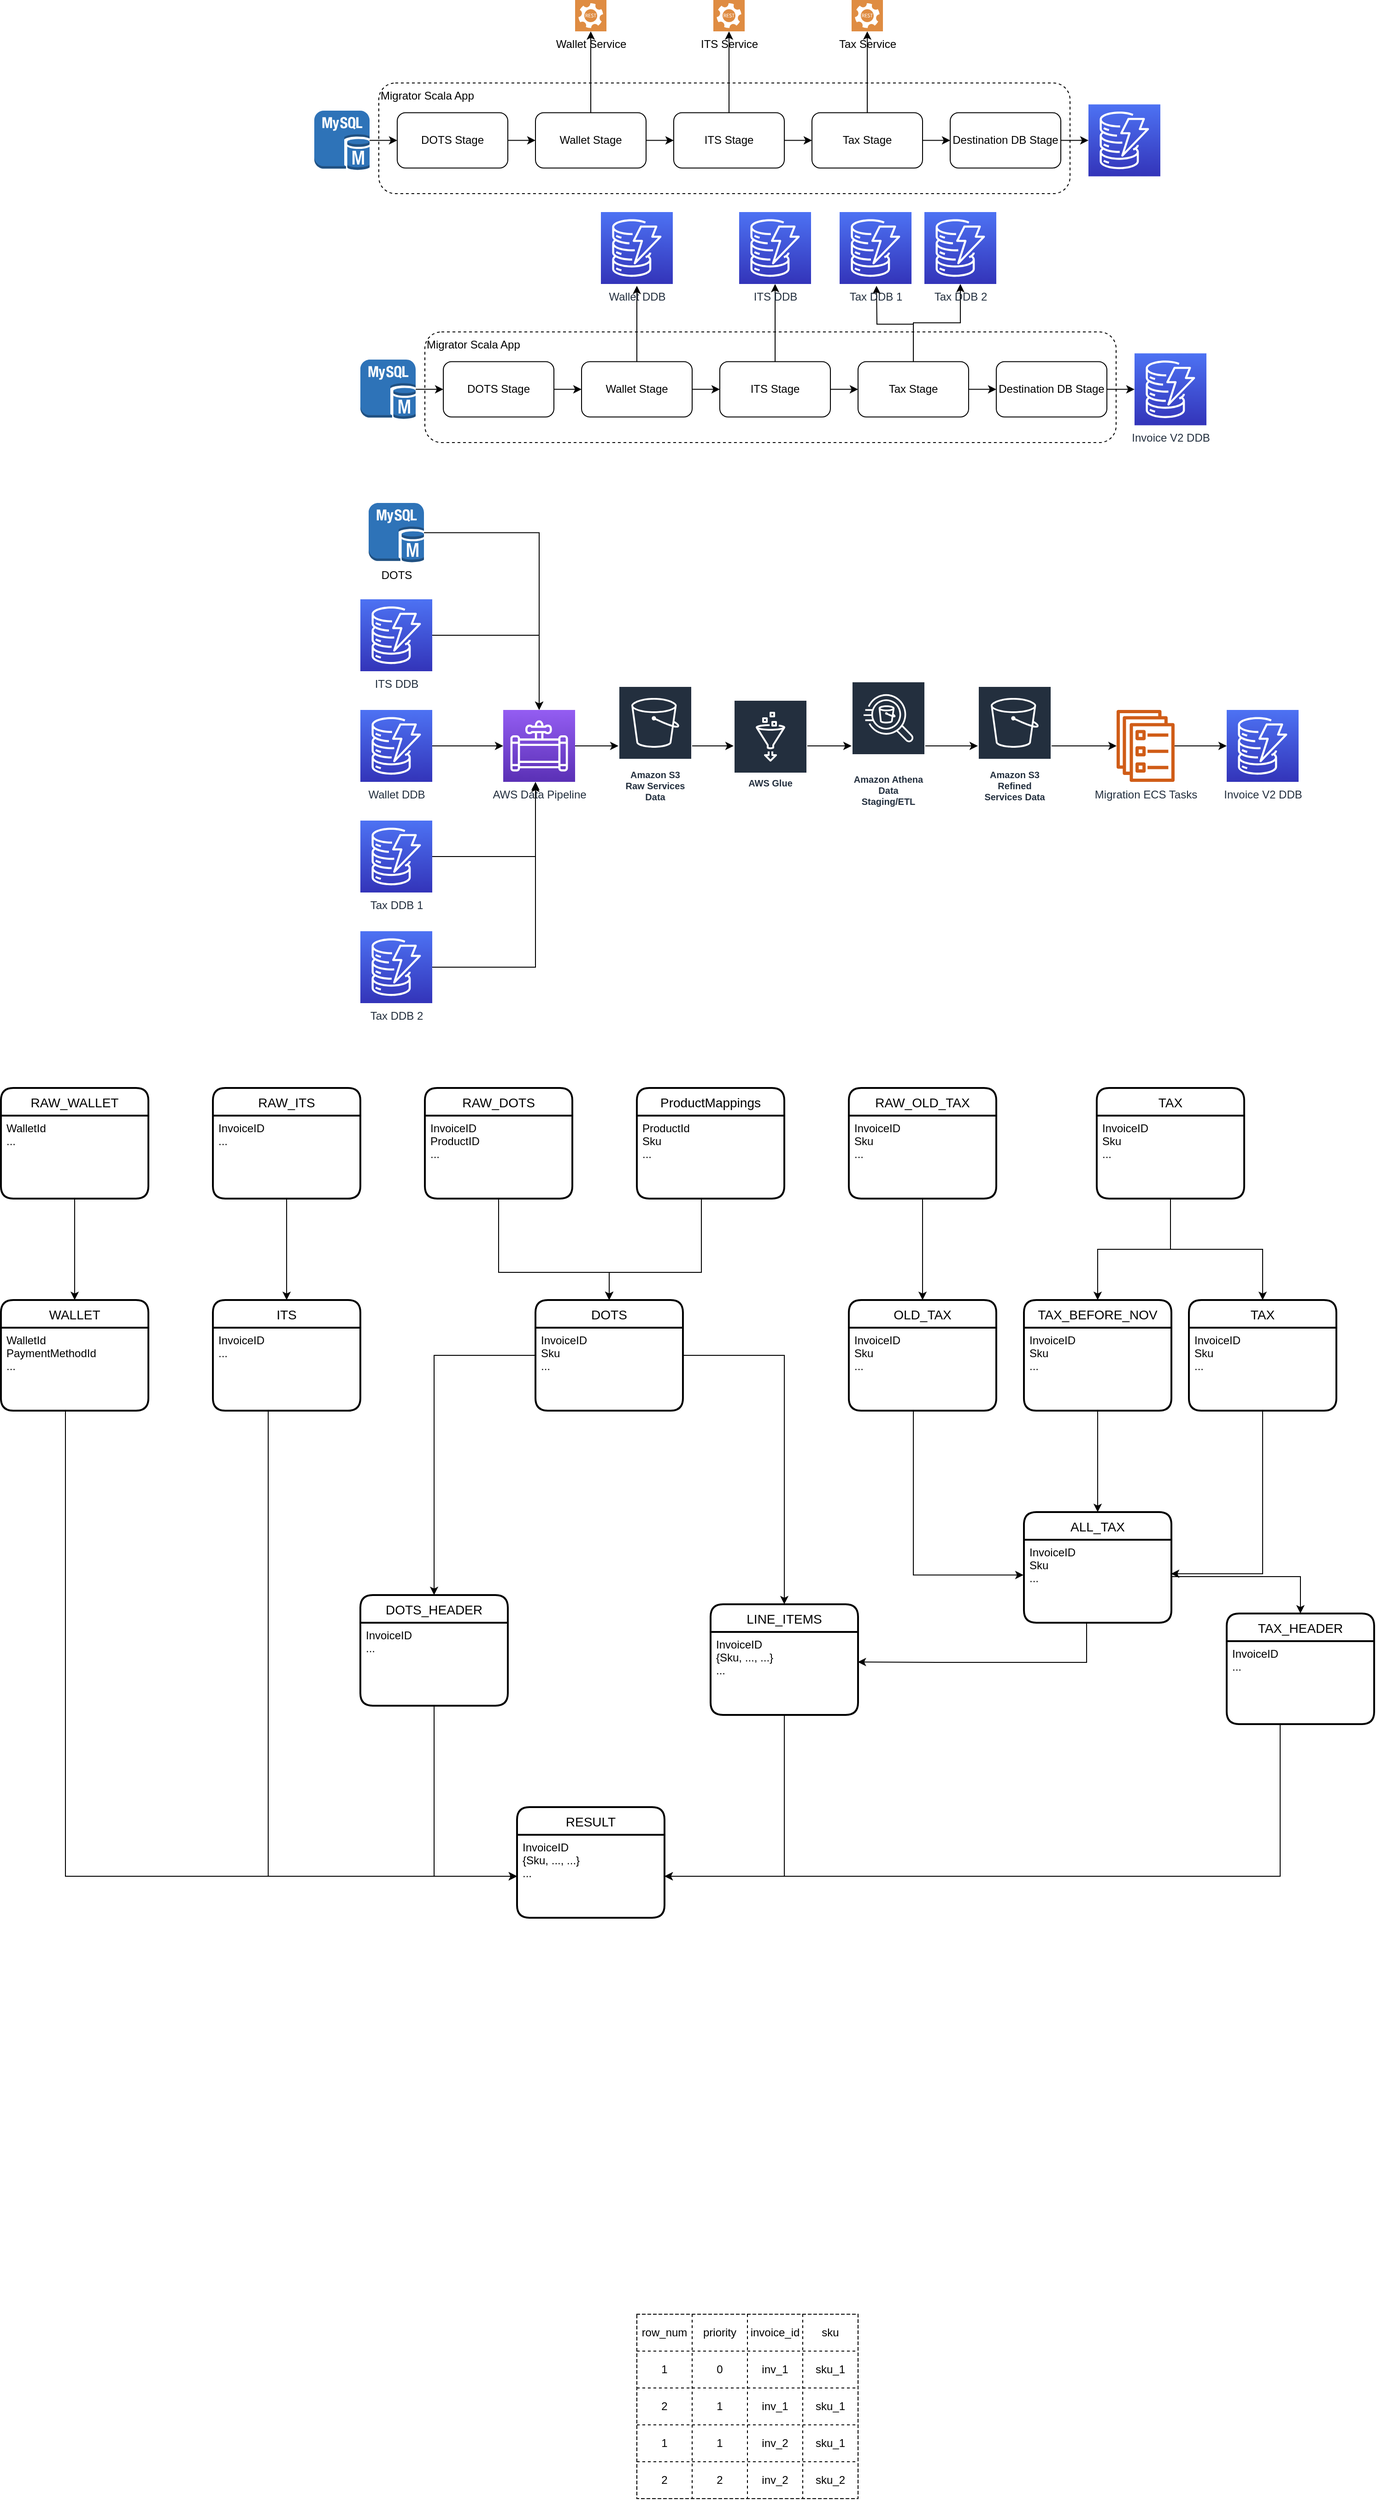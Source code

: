 <mxfile version="14.9.3" type="github">
  <diagram id="IjIK6wdnnFCG0nz6X3BC" name="Page-1">
    <mxGraphModel dx="2398" dy="752" grid="1" gridSize="10" guides="1" tooltips="1" connect="1" arrows="1" fold="1" page="1" pageScale="1" pageWidth="1100" pageHeight="850" math="0" shadow="0">
      <root>
        <mxCell id="0" />
        <mxCell id="1" parent="0" />
        <mxCell id="djCtfFWqk9Z2EtGRfytW-20" value="Migrator Scala App" style="rounded=1;whiteSpace=wrap;html=1;verticalAlign=top;align=left;dashed=1;" vertex="1" parent="1">
          <mxGeometry x="70" y="190" width="750" height="120" as="geometry" />
        </mxCell>
        <mxCell id="djCtfFWqk9Z2EtGRfytW-14" style="edgeStyle=orthogonalEdgeStyle;rounded=0;orthogonalLoop=1;jettySize=auto;html=1;entryX=0;entryY=0.5;entryDx=0;entryDy=0;" edge="1" parent="1" source="djCtfFWqk9Z2EtGRfytW-1" target="djCtfFWqk9Z2EtGRfytW-7">
          <mxGeometry relative="1" as="geometry" />
        </mxCell>
        <mxCell id="djCtfFWqk9Z2EtGRfytW-1" value="" style="outlineConnect=0;dashed=0;verticalLabelPosition=bottom;verticalAlign=top;align=center;html=1;shape=mxgraph.aws3.mysql_db_instance;fillColor=#2E73B8;gradientColor=none;" vertex="1" parent="1">
          <mxGeometry y="220" width="60" height="64.5" as="geometry" />
        </mxCell>
        <mxCell id="djCtfFWqk9Z2EtGRfytW-11" style="edgeStyle=orthogonalEdgeStyle;rounded=0;orthogonalLoop=1;jettySize=auto;html=1;" edge="1" parent="1" source="djCtfFWqk9Z2EtGRfytW-2" target="djCtfFWqk9Z2EtGRfytW-8">
          <mxGeometry relative="1" as="geometry" />
        </mxCell>
        <mxCell id="djCtfFWqk9Z2EtGRfytW-16" style="edgeStyle=orthogonalEdgeStyle;rounded=0;orthogonalLoop=1;jettySize=auto;html=1;entryX=0;entryY=0.5;entryDx=0;entryDy=0;" edge="1" parent="1" source="djCtfFWqk9Z2EtGRfytW-2" target="djCtfFWqk9Z2EtGRfytW-3">
          <mxGeometry relative="1" as="geometry" />
        </mxCell>
        <mxCell id="djCtfFWqk9Z2EtGRfytW-2" value="Wallet Stage" style="rounded=1;whiteSpace=wrap;html=1;" vertex="1" parent="1">
          <mxGeometry x="240" y="222.25" width="120" height="60" as="geometry" />
        </mxCell>
        <mxCell id="djCtfFWqk9Z2EtGRfytW-12" style="edgeStyle=orthogonalEdgeStyle;rounded=0;orthogonalLoop=1;jettySize=auto;html=1;" edge="1" parent="1" source="djCtfFWqk9Z2EtGRfytW-3" target="djCtfFWqk9Z2EtGRfytW-9">
          <mxGeometry relative="1" as="geometry" />
        </mxCell>
        <mxCell id="djCtfFWqk9Z2EtGRfytW-17" style="edgeStyle=orthogonalEdgeStyle;rounded=0;orthogonalLoop=1;jettySize=auto;html=1;entryX=0;entryY=0.5;entryDx=0;entryDy=0;" edge="1" parent="1" source="djCtfFWqk9Z2EtGRfytW-3" target="djCtfFWqk9Z2EtGRfytW-4">
          <mxGeometry relative="1" as="geometry" />
        </mxCell>
        <mxCell id="djCtfFWqk9Z2EtGRfytW-3" value="ITS Stage" style="rounded=1;whiteSpace=wrap;html=1;" vertex="1" parent="1">
          <mxGeometry x="390" y="222.25" width="120" height="60" as="geometry" />
        </mxCell>
        <mxCell id="djCtfFWqk9Z2EtGRfytW-13" style="edgeStyle=orthogonalEdgeStyle;rounded=0;orthogonalLoop=1;jettySize=auto;html=1;" edge="1" parent="1" source="djCtfFWqk9Z2EtGRfytW-4" target="djCtfFWqk9Z2EtGRfytW-10">
          <mxGeometry relative="1" as="geometry" />
        </mxCell>
        <mxCell id="djCtfFWqk9Z2EtGRfytW-18" style="edgeStyle=orthogonalEdgeStyle;rounded=0;orthogonalLoop=1;jettySize=auto;html=1;entryX=0;entryY=0.5;entryDx=0;entryDy=0;" edge="1" parent="1" source="djCtfFWqk9Z2EtGRfytW-4" target="djCtfFWqk9Z2EtGRfytW-5">
          <mxGeometry relative="1" as="geometry" />
        </mxCell>
        <mxCell id="djCtfFWqk9Z2EtGRfytW-4" value="Tax Stage" style="rounded=1;whiteSpace=wrap;html=1;" vertex="1" parent="1">
          <mxGeometry x="540" y="222.25" width="120" height="60" as="geometry" />
        </mxCell>
        <mxCell id="djCtfFWqk9Z2EtGRfytW-19" style="edgeStyle=orthogonalEdgeStyle;rounded=0;orthogonalLoop=1;jettySize=auto;html=1;entryX=0;entryY=0.5;entryDx=0;entryDy=0;entryPerimeter=0;" edge="1" parent="1" source="djCtfFWqk9Z2EtGRfytW-5" target="djCtfFWqk9Z2EtGRfytW-6">
          <mxGeometry relative="1" as="geometry" />
        </mxCell>
        <mxCell id="djCtfFWqk9Z2EtGRfytW-5" value="Destination DB Stage" style="rounded=1;whiteSpace=wrap;html=1;" vertex="1" parent="1">
          <mxGeometry x="690" y="222.25" width="120" height="60" as="geometry" />
        </mxCell>
        <mxCell id="djCtfFWqk9Z2EtGRfytW-6" value="" style="points=[[0,0,0],[0.25,0,0],[0.5,0,0],[0.75,0,0],[1,0,0],[0,1,0],[0.25,1,0],[0.5,1,0],[0.75,1,0],[1,1,0],[0,0.25,0],[0,0.5,0],[0,0.75,0],[1,0.25,0],[1,0.5,0],[1,0.75,0]];outlineConnect=0;fontColor=#232F3E;gradientColor=#4D72F3;gradientDirection=north;fillColor=#3334B9;strokeColor=#ffffff;dashed=0;verticalLabelPosition=bottom;verticalAlign=top;align=center;html=1;fontSize=12;fontStyle=0;aspect=fixed;shape=mxgraph.aws4.resourceIcon;resIcon=mxgraph.aws4.dynamodb;" vertex="1" parent="1">
          <mxGeometry x="840" y="213.25" width="78" height="78" as="geometry" />
        </mxCell>
        <mxCell id="djCtfFWqk9Z2EtGRfytW-15" style="edgeStyle=orthogonalEdgeStyle;rounded=0;orthogonalLoop=1;jettySize=auto;html=1;entryX=0;entryY=0.5;entryDx=0;entryDy=0;" edge="1" parent="1" source="djCtfFWqk9Z2EtGRfytW-7" target="djCtfFWqk9Z2EtGRfytW-2">
          <mxGeometry relative="1" as="geometry" />
        </mxCell>
        <mxCell id="djCtfFWqk9Z2EtGRfytW-7" value="DOTS Stage" style="rounded=1;whiteSpace=wrap;html=1;" vertex="1" parent="1">
          <mxGeometry x="90" y="222.25" width="120" height="60" as="geometry" />
        </mxCell>
        <mxCell id="djCtfFWqk9Z2EtGRfytW-8" value="Wallet Service" style="pointerEvents=1;shadow=0;dashed=0;html=1;strokeColor=none;fillColor=#DF8C42;labelPosition=center;verticalLabelPosition=bottom;verticalAlign=top;align=center;outlineConnect=0;shape=mxgraph.veeam2.restful_api;" vertex="1" parent="1">
          <mxGeometry x="283" y="100" width="34" height="34" as="geometry" />
        </mxCell>
        <mxCell id="djCtfFWqk9Z2EtGRfytW-9" value="ITS Service" style="pointerEvents=1;shadow=0;dashed=0;html=1;strokeColor=none;fillColor=#DF8C42;labelPosition=center;verticalLabelPosition=bottom;verticalAlign=top;align=center;outlineConnect=0;shape=mxgraph.veeam2.restful_api;" vertex="1" parent="1">
          <mxGeometry x="433" y="100" width="34" height="34" as="geometry" />
        </mxCell>
        <mxCell id="djCtfFWqk9Z2EtGRfytW-10" value="Tax Service" style="pointerEvents=1;shadow=0;dashed=0;html=1;strokeColor=none;fillColor=#DF8C42;labelPosition=center;verticalLabelPosition=bottom;verticalAlign=top;align=center;outlineConnect=0;shape=mxgraph.veeam2.restful_api;" vertex="1" parent="1">
          <mxGeometry x="583" y="100" width="34" height="34" as="geometry" />
        </mxCell>
        <mxCell id="djCtfFWqk9Z2EtGRfytW-21" value="Migrator Scala App" style="rounded=1;whiteSpace=wrap;html=1;verticalAlign=top;align=left;dashed=1;" vertex="1" parent="1">
          <mxGeometry x="120" y="460" width="750" height="120" as="geometry" />
        </mxCell>
        <mxCell id="djCtfFWqk9Z2EtGRfytW-22" style="edgeStyle=orthogonalEdgeStyle;rounded=0;orthogonalLoop=1;jettySize=auto;html=1;entryX=0;entryY=0.5;entryDx=0;entryDy=0;" edge="1" parent="1" source="djCtfFWqk9Z2EtGRfytW-23" target="djCtfFWqk9Z2EtGRfytW-37">
          <mxGeometry relative="1" as="geometry" />
        </mxCell>
        <mxCell id="djCtfFWqk9Z2EtGRfytW-23" value="" style="outlineConnect=0;dashed=0;verticalLabelPosition=bottom;verticalAlign=top;align=center;html=1;shape=mxgraph.aws3.mysql_db_instance;fillColor=#2E73B8;gradientColor=none;" vertex="1" parent="1">
          <mxGeometry x="50" y="490" width="60" height="64.5" as="geometry" />
        </mxCell>
        <mxCell id="djCtfFWqk9Z2EtGRfytW-24" style="edgeStyle=orthogonalEdgeStyle;rounded=0;orthogonalLoop=1;jettySize=auto;html=1;" edge="1" parent="1" source="djCtfFWqk9Z2EtGRfytW-26">
          <mxGeometry relative="1" as="geometry">
            <mxPoint x="350" y="410" as="targetPoint" />
          </mxGeometry>
        </mxCell>
        <mxCell id="djCtfFWqk9Z2EtGRfytW-25" style="edgeStyle=orthogonalEdgeStyle;rounded=0;orthogonalLoop=1;jettySize=auto;html=1;entryX=0;entryY=0.5;entryDx=0;entryDy=0;" edge="1" parent="1" source="djCtfFWqk9Z2EtGRfytW-26" target="djCtfFWqk9Z2EtGRfytW-29">
          <mxGeometry relative="1" as="geometry" />
        </mxCell>
        <mxCell id="djCtfFWqk9Z2EtGRfytW-26" value="Wallet Stage" style="rounded=1;whiteSpace=wrap;html=1;" vertex="1" parent="1">
          <mxGeometry x="290" y="492.25" width="120" height="60" as="geometry" />
        </mxCell>
        <mxCell id="djCtfFWqk9Z2EtGRfytW-28" style="edgeStyle=orthogonalEdgeStyle;rounded=0;orthogonalLoop=1;jettySize=auto;html=1;entryX=0;entryY=0.5;entryDx=0;entryDy=0;" edge="1" parent="1" source="djCtfFWqk9Z2EtGRfytW-29" target="djCtfFWqk9Z2EtGRfytW-32">
          <mxGeometry relative="1" as="geometry" />
        </mxCell>
        <mxCell id="djCtfFWqk9Z2EtGRfytW-46" value="" style="edgeStyle=orthogonalEdgeStyle;rounded=0;orthogonalLoop=1;jettySize=auto;html=1;" edge="1" parent="1" source="djCtfFWqk9Z2EtGRfytW-29" target="djCtfFWqk9Z2EtGRfytW-44">
          <mxGeometry relative="1" as="geometry" />
        </mxCell>
        <mxCell id="djCtfFWqk9Z2EtGRfytW-29" value="ITS Stage" style="rounded=1;whiteSpace=wrap;html=1;" vertex="1" parent="1">
          <mxGeometry x="440" y="492.25" width="120" height="60" as="geometry" />
        </mxCell>
        <mxCell id="djCtfFWqk9Z2EtGRfytW-31" style="edgeStyle=orthogonalEdgeStyle;rounded=0;orthogonalLoop=1;jettySize=auto;html=1;entryX=0;entryY=0.5;entryDx=0;entryDy=0;" edge="1" parent="1" source="djCtfFWqk9Z2EtGRfytW-32" target="djCtfFWqk9Z2EtGRfytW-34">
          <mxGeometry relative="1" as="geometry" />
        </mxCell>
        <mxCell id="djCtfFWqk9Z2EtGRfytW-47" style="edgeStyle=orthogonalEdgeStyle;rounded=0;orthogonalLoop=1;jettySize=auto;html=1;" edge="1" parent="1" source="djCtfFWqk9Z2EtGRfytW-32">
          <mxGeometry relative="1" as="geometry">
            <mxPoint x="610" y="410" as="targetPoint" />
          </mxGeometry>
        </mxCell>
        <mxCell id="djCtfFWqk9Z2EtGRfytW-48" style="edgeStyle=orthogonalEdgeStyle;rounded=0;orthogonalLoop=1;jettySize=auto;html=1;entryX=0.5;entryY=1;entryDx=0;entryDy=0;entryPerimeter=0;" edge="1" parent="1" source="djCtfFWqk9Z2EtGRfytW-32" target="djCtfFWqk9Z2EtGRfytW-43">
          <mxGeometry relative="1" as="geometry" />
        </mxCell>
        <mxCell id="djCtfFWqk9Z2EtGRfytW-32" value="Tax Stage" style="rounded=1;whiteSpace=wrap;html=1;" vertex="1" parent="1">
          <mxGeometry x="590" y="492.25" width="120" height="60" as="geometry" />
        </mxCell>
        <mxCell id="djCtfFWqk9Z2EtGRfytW-33" style="edgeStyle=orthogonalEdgeStyle;rounded=0;orthogonalLoop=1;jettySize=auto;html=1;entryX=0;entryY=0.5;entryDx=0;entryDy=0;entryPerimeter=0;" edge="1" parent="1" source="djCtfFWqk9Z2EtGRfytW-34" target="djCtfFWqk9Z2EtGRfytW-35">
          <mxGeometry relative="1" as="geometry" />
        </mxCell>
        <mxCell id="djCtfFWqk9Z2EtGRfytW-34" value="Destination DB Stage" style="rounded=1;whiteSpace=wrap;html=1;" vertex="1" parent="1">
          <mxGeometry x="740" y="492.25" width="120" height="60" as="geometry" />
        </mxCell>
        <mxCell id="djCtfFWqk9Z2EtGRfytW-35" value="Invoice V2 DDB" style="points=[[0,0,0],[0.25,0,0],[0.5,0,0],[0.75,0,0],[1,0,0],[0,1,0],[0.25,1,0],[0.5,1,0],[0.75,1,0],[1,1,0],[0,0.25,0],[0,0.5,0],[0,0.75,0],[1,0.25,0],[1,0.5,0],[1,0.75,0]];outlineConnect=0;fontColor=#232F3E;gradientColor=#4D72F3;gradientDirection=north;fillColor=#3334B9;strokeColor=#ffffff;dashed=0;verticalLabelPosition=bottom;verticalAlign=top;align=center;html=1;fontSize=12;fontStyle=0;aspect=fixed;shape=mxgraph.aws4.resourceIcon;resIcon=mxgraph.aws4.dynamodb;" vertex="1" parent="1">
          <mxGeometry x="890" y="483.25" width="78" height="78" as="geometry" />
        </mxCell>
        <mxCell id="djCtfFWqk9Z2EtGRfytW-36" style="edgeStyle=orthogonalEdgeStyle;rounded=0;orthogonalLoop=1;jettySize=auto;html=1;entryX=0;entryY=0.5;entryDx=0;entryDy=0;" edge="1" parent="1" source="djCtfFWqk9Z2EtGRfytW-37" target="djCtfFWqk9Z2EtGRfytW-26">
          <mxGeometry relative="1" as="geometry" />
        </mxCell>
        <mxCell id="djCtfFWqk9Z2EtGRfytW-37" value="DOTS Stage" style="rounded=1;whiteSpace=wrap;html=1;" vertex="1" parent="1">
          <mxGeometry x="140" y="492.25" width="120" height="60" as="geometry" />
        </mxCell>
        <mxCell id="djCtfFWqk9Z2EtGRfytW-41" value="Wallet DDB" style="points=[[0,0,0],[0.25,0,0],[0.5,0,0],[0.75,0,0],[1,0,0],[0,1,0],[0.25,1,0],[0.5,1,0],[0.75,1,0],[1,1,0],[0,0.25,0],[0,0.5,0],[0,0.75,0],[1,0.25,0],[1,0.5,0],[1,0.75,0]];outlineConnect=0;fontColor=#232F3E;gradientColor=#4D72F3;gradientDirection=north;fillColor=#3334B9;strokeColor=#ffffff;dashed=0;verticalLabelPosition=bottom;verticalAlign=top;align=center;html=1;fontSize=12;fontStyle=0;aspect=fixed;shape=mxgraph.aws4.resourceIcon;resIcon=mxgraph.aws4.dynamodb;" vertex="1" parent="1">
          <mxGeometry x="311" y="330" width="78" height="78" as="geometry" />
        </mxCell>
        <mxCell id="djCtfFWqk9Z2EtGRfytW-42" value="Tax DDB 1" style="points=[[0,0,0],[0.25,0,0],[0.5,0,0],[0.75,0,0],[1,0,0],[0,1,0],[0.25,1,0],[0.5,1,0],[0.75,1,0],[1,1,0],[0,0.25,0],[0,0.5,0],[0,0.75,0],[1,0.25,0],[1,0.5,0],[1,0.75,0]];outlineConnect=0;fontColor=#232F3E;gradientColor=#4D72F3;gradientDirection=north;fillColor=#3334B9;strokeColor=#ffffff;dashed=0;verticalLabelPosition=bottom;verticalAlign=top;align=center;html=1;fontSize=12;fontStyle=0;aspect=fixed;shape=mxgraph.aws4.resourceIcon;resIcon=mxgraph.aws4.dynamodb;" vertex="1" parent="1">
          <mxGeometry x="570" y="330" width="78" height="78" as="geometry" />
        </mxCell>
        <mxCell id="djCtfFWqk9Z2EtGRfytW-43" value="Tax DDB 2" style="points=[[0,0,0],[0.25,0,0],[0.5,0,0],[0.75,0,0],[1,0,0],[0,1,0],[0.25,1,0],[0.5,1,0],[0.75,1,0],[1,1,0],[0,0.25,0],[0,0.5,0],[0,0.75,0],[1,0.25,0],[1,0.5,0],[1,0.75,0]];outlineConnect=0;fontColor=#232F3E;gradientColor=#4D72F3;gradientDirection=north;fillColor=#3334B9;strokeColor=#ffffff;dashed=0;verticalLabelPosition=bottom;verticalAlign=top;align=center;html=1;fontSize=12;fontStyle=0;aspect=fixed;shape=mxgraph.aws4.resourceIcon;resIcon=mxgraph.aws4.dynamodb;" vertex="1" parent="1">
          <mxGeometry x="662" y="330" width="78" height="78" as="geometry" />
        </mxCell>
        <mxCell id="djCtfFWqk9Z2EtGRfytW-44" value="ITS DDB" style="points=[[0,0,0],[0.25,0,0],[0.5,0,0],[0.75,0,0],[1,0,0],[0,1,0],[0.25,1,0],[0.5,1,0],[0.75,1,0],[1,1,0],[0,0.25,0],[0,0.5,0],[0,0.75,0],[1,0.25,0],[1,0.5,0],[1,0.75,0]];outlineConnect=0;fontColor=#232F3E;gradientColor=#4D72F3;gradientDirection=north;fillColor=#3334B9;strokeColor=#ffffff;dashed=0;verticalLabelPosition=bottom;verticalAlign=top;align=center;html=1;fontSize=12;fontStyle=0;aspect=fixed;shape=mxgraph.aws4.resourceIcon;resIcon=mxgraph.aws4.dynamodb;" vertex="1" parent="1">
          <mxGeometry x="461" y="330" width="78" height="78" as="geometry" />
        </mxCell>
        <mxCell id="djCtfFWqk9Z2EtGRfytW-68" style="edgeStyle=orthogonalEdgeStyle;rounded=0;orthogonalLoop=1;jettySize=auto;html=1;" edge="1" parent="1" source="djCtfFWqk9Z2EtGRfytW-49" target="djCtfFWqk9Z2EtGRfytW-55">
          <mxGeometry relative="1" as="geometry" />
        </mxCell>
        <mxCell id="djCtfFWqk9Z2EtGRfytW-49" value="AWS Data Pipeline" style="points=[[0,0,0],[0.25,0,0],[0.5,0,0],[0.75,0,0],[1,0,0],[0,1,0],[0.25,1,0],[0.5,1,0],[0.75,1,0],[1,1,0],[0,0.25,0],[0,0.5,0],[0,0.75,0],[1,0.25,0],[1,0.5,0],[1,0.75,0]];outlineConnect=0;fontColor=#232F3E;gradientColor=#945DF2;gradientDirection=north;fillColor=#5A30B5;strokeColor=#ffffff;dashed=0;verticalLabelPosition=bottom;verticalAlign=top;align=center;html=1;fontSize=12;fontStyle=0;aspect=fixed;shape=mxgraph.aws4.resourceIcon;resIcon=mxgraph.aws4.data_pipeline;" vertex="1" parent="1">
          <mxGeometry x="205" y="870" width="78" height="78" as="geometry" />
        </mxCell>
        <mxCell id="djCtfFWqk9Z2EtGRfytW-61" style="edgeStyle=orthogonalEdgeStyle;rounded=0;orthogonalLoop=1;jettySize=auto;html=1;" edge="1" parent="1" source="djCtfFWqk9Z2EtGRfytW-50" target="djCtfFWqk9Z2EtGRfytW-49">
          <mxGeometry relative="1" as="geometry" />
        </mxCell>
        <mxCell id="djCtfFWqk9Z2EtGRfytW-50" value="DOTS" style="outlineConnect=0;dashed=0;verticalLabelPosition=bottom;verticalAlign=top;align=center;html=1;shape=mxgraph.aws3.mysql_db_instance;fillColor=#2E73B8;gradientColor=none;" vertex="1" parent="1">
          <mxGeometry x="59" y="645.5" width="60" height="64.5" as="geometry" />
        </mxCell>
        <mxCell id="djCtfFWqk9Z2EtGRfytW-63" value="" style="edgeStyle=orthogonalEdgeStyle;rounded=0;orthogonalLoop=1;jettySize=auto;html=1;" edge="1" parent="1" source="djCtfFWqk9Z2EtGRfytW-51" target="djCtfFWqk9Z2EtGRfytW-49">
          <mxGeometry relative="1" as="geometry" />
        </mxCell>
        <mxCell id="djCtfFWqk9Z2EtGRfytW-51" value="Wallet DDB" style="points=[[0,0,0],[0.25,0,0],[0.5,0,0],[0.75,0,0],[1,0,0],[0,1,0],[0.25,1,0],[0.5,1,0],[0.75,1,0],[1,1,0],[0,0.25,0],[0,0.5,0],[0,0.75,0],[1,0.25,0],[1,0.5,0],[1,0.75,0]];outlineConnect=0;fontColor=#232F3E;gradientColor=#4D72F3;gradientDirection=north;fillColor=#3334B9;strokeColor=#ffffff;dashed=0;verticalLabelPosition=bottom;verticalAlign=top;align=center;html=1;fontSize=12;fontStyle=0;aspect=fixed;shape=mxgraph.aws4.resourceIcon;resIcon=mxgraph.aws4.dynamodb;" vertex="1" parent="1">
          <mxGeometry x="50" y="870" width="78" height="78" as="geometry" />
        </mxCell>
        <mxCell id="djCtfFWqk9Z2EtGRfytW-66" style="edgeStyle=orthogonalEdgeStyle;rounded=0;orthogonalLoop=1;jettySize=auto;html=1;" edge="1" parent="1" source="djCtfFWqk9Z2EtGRfytW-52" target="djCtfFWqk9Z2EtGRfytW-49">
          <mxGeometry relative="1" as="geometry">
            <Array as="points">
              <mxPoint x="240" y="1029" />
            </Array>
          </mxGeometry>
        </mxCell>
        <mxCell id="djCtfFWqk9Z2EtGRfytW-52" value="Tax DDB 1" style="points=[[0,0,0],[0.25,0,0],[0.5,0,0],[0.75,0,0],[1,0,0],[0,1,0],[0.25,1,0],[0.5,1,0],[0.75,1,0],[1,1,0],[0,0.25,0],[0,0.5,0],[0,0.75,0],[1,0.25,0],[1,0.5,0],[1,0.75,0]];outlineConnect=0;fontColor=#232F3E;gradientColor=#4D72F3;gradientDirection=north;fillColor=#3334B9;strokeColor=#ffffff;dashed=0;verticalLabelPosition=bottom;verticalAlign=top;align=center;html=1;fontSize=12;fontStyle=0;aspect=fixed;shape=mxgraph.aws4.resourceIcon;resIcon=mxgraph.aws4.dynamodb;" vertex="1" parent="1">
          <mxGeometry x="50" y="990" width="78" height="78" as="geometry" />
        </mxCell>
        <mxCell id="djCtfFWqk9Z2EtGRfytW-67" style="edgeStyle=orthogonalEdgeStyle;rounded=0;orthogonalLoop=1;jettySize=auto;html=1;" edge="1" parent="1" source="djCtfFWqk9Z2EtGRfytW-53">
          <mxGeometry relative="1" as="geometry">
            <mxPoint x="240" y="950" as="targetPoint" />
            <Array as="points">
              <mxPoint x="240" y="1149" />
            </Array>
          </mxGeometry>
        </mxCell>
        <mxCell id="djCtfFWqk9Z2EtGRfytW-53" value="Tax DDB 2" style="points=[[0,0,0],[0.25,0,0],[0.5,0,0],[0.75,0,0],[1,0,0],[0,1,0],[0.25,1,0],[0.5,1,0],[0.75,1,0],[1,1,0],[0,0.25,0],[0,0.5,0],[0,0.75,0],[1,0.25,0],[1,0.5,0],[1,0.75,0]];outlineConnect=0;fontColor=#232F3E;gradientColor=#4D72F3;gradientDirection=north;fillColor=#3334B9;strokeColor=#ffffff;dashed=0;verticalLabelPosition=bottom;verticalAlign=top;align=center;html=1;fontSize=12;fontStyle=0;aspect=fixed;shape=mxgraph.aws4.resourceIcon;resIcon=mxgraph.aws4.dynamodb;" vertex="1" parent="1">
          <mxGeometry x="50" y="1110" width="78" height="78" as="geometry" />
        </mxCell>
        <mxCell id="djCtfFWqk9Z2EtGRfytW-62" style="edgeStyle=orthogonalEdgeStyle;rounded=0;orthogonalLoop=1;jettySize=auto;html=1;" edge="1" parent="1" source="djCtfFWqk9Z2EtGRfytW-54" target="djCtfFWqk9Z2EtGRfytW-49">
          <mxGeometry relative="1" as="geometry" />
        </mxCell>
        <mxCell id="djCtfFWqk9Z2EtGRfytW-54" value="ITS DDB" style="points=[[0,0,0],[0.25,0,0],[0.5,0,0],[0.75,0,0],[1,0,0],[0,1,0],[0.25,1,0],[0.5,1,0],[0.75,1,0],[1,1,0],[0,0.25,0],[0,0.5,0],[0,0.75,0],[1,0.25,0],[1,0.5,0],[1,0.75,0]];outlineConnect=0;fontColor=#232F3E;gradientColor=#4D72F3;gradientDirection=north;fillColor=#3334B9;strokeColor=#ffffff;dashed=0;verticalLabelPosition=bottom;verticalAlign=top;align=center;html=1;fontSize=12;fontStyle=0;aspect=fixed;shape=mxgraph.aws4.resourceIcon;resIcon=mxgraph.aws4.dynamodb;" vertex="1" parent="1">
          <mxGeometry x="50" y="750" width="78" height="78" as="geometry" />
        </mxCell>
        <mxCell id="djCtfFWqk9Z2EtGRfytW-69" style="edgeStyle=orthogonalEdgeStyle;rounded=0;orthogonalLoop=1;jettySize=auto;html=1;" edge="1" parent="1" source="djCtfFWqk9Z2EtGRfytW-55" target="djCtfFWqk9Z2EtGRfytW-56">
          <mxGeometry relative="1" as="geometry" />
        </mxCell>
        <mxCell id="djCtfFWqk9Z2EtGRfytW-55" value="Amazon S3&lt;br&gt;Raw Services Data" style="outlineConnect=0;fontColor=#232F3E;gradientColor=none;strokeColor=#ffffff;fillColor=#232F3E;dashed=0;verticalLabelPosition=middle;verticalAlign=bottom;align=center;html=1;whiteSpace=wrap;fontSize=10;fontStyle=1;spacing=3;shape=mxgraph.aws4.productIcon;prIcon=mxgraph.aws4.s3;" vertex="1" parent="1">
          <mxGeometry x="330" y="844" width="80" height="130" as="geometry" />
        </mxCell>
        <mxCell id="djCtfFWqk9Z2EtGRfytW-70" style="edgeStyle=orthogonalEdgeStyle;rounded=0;orthogonalLoop=1;jettySize=auto;html=1;" edge="1" parent="1" source="djCtfFWqk9Z2EtGRfytW-56" target="djCtfFWqk9Z2EtGRfytW-57">
          <mxGeometry relative="1" as="geometry" />
        </mxCell>
        <mxCell id="djCtfFWqk9Z2EtGRfytW-56" value="AWS Glue" style="outlineConnect=0;fontColor=#232F3E;gradientColor=none;strokeColor=#ffffff;fillColor=#232F3E;dashed=0;verticalLabelPosition=middle;verticalAlign=bottom;align=center;html=1;whiteSpace=wrap;fontSize=10;fontStyle=1;spacing=3;shape=mxgraph.aws4.productIcon;prIcon=mxgraph.aws4.glue;" vertex="1" parent="1">
          <mxGeometry x="455" y="859" width="80" height="100" as="geometry" />
        </mxCell>
        <mxCell id="djCtfFWqk9Z2EtGRfytW-71" value="" style="edgeStyle=orthogonalEdgeStyle;rounded=0;orthogonalLoop=1;jettySize=auto;html=1;" edge="1" parent="1" source="djCtfFWqk9Z2EtGRfytW-57" target="djCtfFWqk9Z2EtGRfytW-58">
          <mxGeometry relative="1" as="geometry" />
        </mxCell>
        <mxCell id="djCtfFWqk9Z2EtGRfytW-57" value="Amazon Athena&lt;br&gt;Data Staging/ETL" style="outlineConnect=0;fontColor=#232F3E;gradientColor=none;strokeColor=#ffffff;fillColor=#232F3E;dashed=0;verticalLabelPosition=middle;verticalAlign=bottom;align=center;html=1;whiteSpace=wrap;fontSize=10;fontStyle=1;spacing=3;shape=mxgraph.aws4.productIcon;prIcon=mxgraph.aws4.athena;" vertex="1" parent="1">
          <mxGeometry x="583" y="839" width="80" height="140" as="geometry" />
        </mxCell>
        <mxCell id="djCtfFWqk9Z2EtGRfytW-72" value="" style="edgeStyle=orthogonalEdgeStyle;rounded=0;orthogonalLoop=1;jettySize=auto;html=1;" edge="1" parent="1" source="djCtfFWqk9Z2EtGRfytW-58" target="djCtfFWqk9Z2EtGRfytW-59">
          <mxGeometry relative="1" as="geometry" />
        </mxCell>
        <mxCell id="djCtfFWqk9Z2EtGRfytW-58" value="Amazon S3&lt;br&gt;Refined Services Data" style="outlineConnect=0;fontColor=#232F3E;gradientColor=none;strokeColor=#ffffff;fillColor=#232F3E;dashed=0;verticalLabelPosition=middle;verticalAlign=bottom;align=center;html=1;whiteSpace=wrap;fontSize=10;fontStyle=1;spacing=3;shape=mxgraph.aws4.productIcon;prIcon=mxgraph.aws4.s3;" vertex="1" parent="1">
          <mxGeometry x="720" y="844" width="80" height="130" as="geometry" />
        </mxCell>
        <mxCell id="djCtfFWqk9Z2EtGRfytW-73" value="" style="edgeStyle=orthogonalEdgeStyle;rounded=0;orthogonalLoop=1;jettySize=auto;html=1;" edge="1" parent="1" source="djCtfFWqk9Z2EtGRfytW-59" target="djCtfFWqk9Z2EtGRfytW-60">
          <mxGeometry relative="1" as="geometry" />
        </mxCell>
        <mxCell id="djCtfFWqk9Z2EtGRfytW-59" value="Migration ECS Tasks" style="outlineConnect=0;fontColor=#232F3E;gradientColor=none;fillColor=#D05C17;strokeColor=none;dashed=0;verticalLabelPosition=bottom;verticalAlign=top;align=center;html=1;fontSize=12;fontStyle=0;aspect=fixed;pointerEvents=1;shape=mxgraph.aws4.ecs_service;" vertex="1" parent="1">
          <mxGeometry x="870" y="870" width="64" height="78" as="geometry" />
        </mxCell>
        <mxCell id="djCtfFWqk9Z2EtGRfytW-60" value="Invoice V2 DDB" style="points=[[0,0,0],[0.25,0,0],[0.5,0,0],[0.75,0,0],[1,0,0],[0,1,0],[0.25,1,0],[0.5,1,0],[0.75,1,0],[1,1,0],[0,0.25,0],[0,0.5,0],[0,0.75,0],[1,0.25,0],[1,0.5,0],[1,0.75,0]];outlineConnect=0;fontColor=#232F3E;gradientColor=#4D72F3;gradientDirection=north;fillColor=#3334B9;strokeColor=#ffffff;dashed=0;verticalLabelPosition=bottom;verticalAlign=top;align=center;html=1;fontSize=12;fontStyle=0;aspect=fixed;shape=mxgraph.aws4.resourceIcon;resIcon=mxgraph.aws4.dynamodb;" vertex="1" parent="1">
          <mxGeometry x="990" y="870" width="78" height="78" as="geometry" />
        </mxCell>
        <mxCell id="djCtfFWqk9Z2EtGRfytW-78" value="RAW_DOTS" style="swimlane;childLayout=stackLayout;horizontal=1;startSize=30;horizontalStack=0;rounded=1;fontSize=14;fontStyle=0;strokeWidth=2;resizeParent=0;resizeLast=1;shadow=0;dashed=0;align=center;" vertex="1" parent="1">
          <mxGeometry x="120" y="1280" width="160" height="120" as="geometry" />
        </mxCell>
        <mxCell id="djCtfFWqk9Z2EtGRfytW-79" value="InvoiceID&#xa;ProductID&#xa;..." style="align=left;strokeColor=none;fillColor=none;spacingLeft=4;fontSize=12;verticalAlign=top;resizable=0;rotatable=0;part=1;" vertex="1" parent="djCtfFWqk9Z2EtGRfytW-78">
          <mxGeometry y="30" width="160" height="90" as="geometry" />
        </mxCell>
        <mxCell id="djCtfFWqk9Z2EtGRfytW-80" value="OLD_TAX" style="swimlane;childLayout=stackLayout;horizontal=1;startSize=30;horizontalStack=0;rounded=1;fontSize=14;fontStyle=0;strokeWidth=2;resizeParent=0;resizeLast=1;shadow=0;dashed=0;align=center;" vertex="1" parent="1">
          <mxGeometry x="580" y="1510" width="160" height="120" as="geometry" />
        </mxCell>
        <mxCell id="djCtfFWqk9Z2EtGRfytW-81" value="InvoiceID&#xa;Sku&#xa;..." style="align=left;strokeColor=none;fillColor=none;spacingLeft=4;fontSize=12;verticalAlign=top;resizable=0;rotatable=0;part=1;" vertex="1" parent="djCtfFWqk9Z2EtGRfytW-80">
          <mxGeometry y="30" width="160" height="90" as="geometry" />
        </mxCell>
        <mxCell id="djCtfFWqk9Z2EtGRfytW-82" value="ProductMappings" style="swimlane;childLayout=stackLayout;horizontal=1;startSize=30;horizontalStack=0;rounded=1;fontSize=14;fontStyle=0;strokeWidth=2;resizeParent=0;resizeLast=1;shadow=0;dashed=0;align=center;" vertex="1" parent="1">
          <mxGeometry x="350" y="1280" width="160" height="120" as="geometry" />
        </mxCell>
        <mxCell id="djCtfFWqk9Z2EtGRfytW-83" value="ProductId&#xa;Sku&#xa;..." style="align=left;strokeColor=none;fillColor=none;spacingLeft=4;fontSize=12;verticalAlign=top;resizable=0;rotatable=0;part=1;" vertex="1" parent="djCtfFWqk9Z2EtGRfytW-82">
          <mxGeometry y="30" width="160" height="90" as="geometry" />
        </mxCell>
        <mxCell id="djCtfFWqk9Z2EtGRfytW-84" value="TAX_BEFORE_NOV" style="swimlane;childLayout=stackLayout;horizontal=1;startSize=30;horizontalStack=0;rounded=1;fontSize=14;fontStyle=0;strokeWidth=2;resizeParent=0;resizeLast=1;shadow=0;dashed=0;align=center;" vertex="1" parent="1">
          <mxGeometry x="770" y="1510" width="160" height="120" as="geometry" />
        </mxCell>
        <mxCell id="djCtfFWqk9Z2EtGRfytW-85" value="InvoiceID&#xa;Sku&#xa;..." style="align=left;strokeColor=none;fillColor=none;spacingLeft=4;fontSize=12;verticalAlign=top;resizable=0;rotatable=0;part=1;" vertex="1" parent="djCtfFWqk9Z2EtGRfytW-84">
          <mxGeometry y="30" width="160" height="90" as="geometry" />
        </mxCell>
        <mxCell id="djCtfFWqk9Z2EtGRfytW-86" value="TAX" style="swimlane;childLayout=stackLayout;horizontal=1;startSize=30;horizontalStack=0;rounded=1;fontSize=14;fontStyle=0;strokeWidth=2;resizeParent=0;resizeLast=1;shadow=0;dashed=0;align=center;" vertex="1" parent="1">
          <mxGeometry x="949" y="1510" width="160" height="120" as="geometry" />
        </mxCell>
        <mxCell id="djCtfFWqk9Z2EtGRfytW-87" value="InvoiceID&#xa;Sku&#xa;..." style="align=left;strokeColor=none;fillColor=none;spacingLeft=4;fontSize=12;verticalAlign=top;resizable=0;rotatable=0;part=1;" vertex="1" parent="djCtfFWqk9Z2EtGRfytW-86">
          <mxGeometry y="30" width="160" height="90" as="geometry" />
        </mxCell>
        <mxCell id="djCtfFWqk9Z2EtGRfytW-88" value="ALL_TAX" style="swimlane;childLayout=stackLayout;horizontal=1;startSize=30;horizontalStack=0;rounded=1;fontSize=14;fontStyle=0;strokeWidth=2;resizeParent=0;resizeLast=1;shadow=0;dashed=0;align=center;" vertex="1" parent="1">
          <mxGeometry x="770" y="1740" width="160" height="120" as="geometry" />
        </mxCell>
        <mxCell id="djCtfFWqk9Z2EtGRfytW-89" value="InvoiceID&#xa;Sku&#xa;..." style="align=left;strokeColor=none;fillColor=none;spacingLeft=4;fontSize=12;verticalAlign=top;resizable=0;rotatable=0;part=1;" vertex="1" parent="djCtfFWqk9Z2EtGRfytW-88">
          <mxGeometry y="30" width="160" height="90" as="geometry" />
        </mxCell>
        <mxCell id="djCtfFWqk9Z2EtGRfytW-90" style="edgeStyle=orthogonalEdgeStyle;rounded=0;orthogonalLoop=1;jettySize=auto;html=1;entryX=-0.003;entryY=0.425;entryDx=0;entryDy=0;entryPerimeter=0;" edge="1" parent="1" source="djCtfFWqk9Z2EtGRfytW-81" target="djCtfFWqk9Z2EtGRfytW-89">
          <mxGeometry relative="1" as="geometry">
            <Array as="points">
              <mxPoint x="650" y="1608" />
            </Array>
          </mxGeometry>
        </mxCell>
        <mxCell id="djCtfFWqk9Z2EtGRfytW-91" style="edgeStyle=orthogonalEdgeStyle;rounded=0;orthogonalLoop=1;jettySize=auto;html=1;entryX=0.5;entryY=0;entryDx=0;entryDy=0;" edge="1" parent="1" source="djCtfFWqk9Z2EtGRfytW-85" target="djCtfFWqk9Z2EtGRfytW-88">
          <mxGeometry relative="1" as="geometry" />
        </mxCell>
        <mxCell id="djCtfFWqk9Z2EtGRfytW-95" style="edgeStyle=orthogonalEdgeStyle;rounded=0;orthogonalLoop=1;jettySize=auto;html=1;entryX=0.997;entryY=0.41;entryDx=0;entryDy=0;entryPerimeter=0;" edge="1" parent="1" source="djCtfFWqk9Z2EtGRfytW-87" target="djCtfFWqk9Z2EtGRfytW-89">
          <mxGeometry relative="1" as="geometry">
            <Array as="points">
              <mxPoint x="1029" y="1807" />
            </Array>
          </mxGeometry>
        </mxCell>
        <mxCell id="djCtfFWqk9Z2EtGRfytW-100" value="RAW_OLD_TAX" style="swimlane;childLayout=stackLayout;horizontal=1;startSize=30;horizontalStack=0;rounded=1;fontSize=14;fontStyle=0;strokeWidth=2;resizeParent=0;resizeLast=1;shadow=0;dashed=0;align=center;" vertex="1" parent="1">
          <mxGeometry x="580" y="1280" width="160" height="120" as="geometry" />
        </mxCell>
        <mxCell id="djCtfFWqk9Z2EtGRfytW-101" value="InvoiceID&#xa;Sku&#xa;..." style="align=left;strokeColor=none;fillColor=none;spacingLeft=4;fontSize=12;verticalAlign=top;resizable=0;rotatable=0;part=1;" vertex="1" parent="djCtfFWqk9Z2EtGRfytW-100">
          <mxGeometry y="30" width="160" height="90" as="geometry" />
        </mxCell>
        <mxCell id="djCtfFWqk9Z2EtGRfytW-103" style="edgeStyle=orthogonalEdgeStyle;rounded=0;orthogonalLoop=1;jettySize=auto;html=1;entryX=0.5;entryY=0;entryDx=0;entryDy=0;" edge="1" parent="1" source="djCtfFWqk9Z2EtGRfytW-101" target="djCtfFWqk9Z2EtGRfytW-80">
          <mxGeometry relative="1" as="geometry" />
        </mxCell>
        <mxCell id="djCtfFWqk9Z2EtGRfytW-106" style="edgeStyle=orthogonalEdgeStyle;rounded=0;orthogonalLoop=1;jettySize=auto;html=1;entryX=0.5;entryY=0;entryDx=0;entryDy=0;" edge="1" parent="1" source="djCtfFWqk9Z2EtGRfytW-104" target="djCtfFWqk9Z2EtGRfytW-84">
          <mxGeometry relative="1" as="geometry" />
        </mxCell>
        <mxCell id="djCtfFWqk9Z2EtGRfytW-104" value="TAX" style="swimlane;childLayout=stackLayout;horizontal=1;startSize=30;horizontalStack=0;rounded=1;fontSize=14;fontStyle=0;strokeWidth=2;resizeParent=0;resizeLast=1;shadow=0;dashed=0;align=center;" vertex="1" parent="1">
          <mxGeometry x="849" y="1280" width="160" height="120" as="geometry" />
        </mxCell>
        <mxCell id="djCtfFWqk9Z2EtGRfytW-105" value="InvoiceID&#xa;Sku&#xa;..." style="align=left;strokeColor=none;fillColor=none;spacingLeft=4;fontSize=12;verticalAlign=top;resizable=0;rotatable=0;part=1;" vertex="1" parent="djCtfFWqk9Z2EtGRfytW-104">
          <mxGeometry y="30" width="160" height="90" as="geometry" />
        </mxCell>
        <mxCell id="djCtfFWqk9Z2EtGRfytW-107" style="edgeStyle=orthogonalEdgeStyle;rounded=0;orthogonalLoop=1;jettySize=auto;html=1;" edge="1" parent="1" source="djCtfFWqk9Z2EtGRfytW-105" target="djCtfFWqk9Z2EtGRfytW-86">
          <mxGeometry relative="1" as="geometry" />
        </mxCell>
        <mxCell id="djCtfFWqk9Z2EtGRfytW-108" value="TAX_HEADER" style="swimlane;childLayout=stackLayout;horizontal=1;startSize=30;horizontalStack=0;rounded=1;fontSize=14;fontStyle=0;strokeWidth=2;resizeParent=0;resizeLast=1;shadow=0;dashed=0;align=center;" vertex="1" parent="1">
          <mxGeometry x="990" y="1850" width="160" height="120" as="geometry" />
        </mxCell>
        <mxCell id="djCtfFWqk9Z2EtGRfytW-109" value="InvoiceID&#xa;..." style="align=left;strokeColor=none;fillColor=none;spacingLeft=4;fontSize=12;verticalAlign=top;resizable=0;rotatable=0;part=1;" vertex="1" parent="djCtfFWqk9Z2EtGRfytW-108">
          <mxGeometry y="30" width="160" height="90" as="geometry" />
        </mxCell>
        <mxCell id="djCtfFWqk9Z2EtGRfytW-132" style="edgeStyle=orthogonalEdgeStyle;rounded=0;orthogonalLoop=1;jettySize=auto;html=1;entryX=0.5;entryY=0;entryDx=0;entryDy=0;" edge="1" parent="1" source="djCtfFWqk9Z2EtGRfytW-110" target="djCtfFWqk9Z2EtGRfytW-112">
          <mxGeometry relative="1" as="geometry">
            <Array as="points">
              <mxPoint x="130" y="1570" />
              <mxPoint x="130" y="1830" />
            </Array>
          </mxGeometry>
        </mxCell>
        <mxCell id="djCtfFWqk9Z2EtGRfytW-110" value="DOTS" style="swimlane;childLayout=stackLayout;horizontal=1;startSize=30;horizontalStack=0;rounded=1;fontSize=14;fontStyle=0;strokeWidth=2;resizeParent=0;resizeLast=1;shadow=0;dashed=0;align=center;" vertex="1" parent="1">
          <mxGeometry x="240" y="1510" width="160" height="120" as="geometry" />
        </mxCell>
        <mxCell id="djCtfFWqk9Z2EtGRfytW-111" value="InvoiceID&#xa;Sku&#xa;..." style="align=left;strokeColor=none;fillColor=none;spacingLeft=4;fontSize=12;verticalAlign=top;resizable=0;rotatable=0;part=1;" vertex="1" parent="djCtfFWqk9Z2EtGRfytW-110">
          <mxGeometry y="30" width="160" height="90" as="geometry" />
        </mxCell>
        <mxCell id="djCtfFWqk9Z2EtGRfytW-112" value="DOTS_HEADER" style="swimlane;childLayout=stackLayout;horizontal=1;startSize=30;horizontalStack=0;rounded=1;fontSize=14;fontStyle=0;strokeWidth=2;resizeParent=0;resizeLast=1;shadow=0;dashed=0;align=center;" vertex="1" parent="1">
          <mxGeometry x="50" y="1830" width="160" height="120" as="geometry" />
        </mxCell>
        <mxCell id="djCtfFWqk9Z2EtGRfytW-113" value="InvoiceID&#xa;..." style="align=left;strokeColor=none;fillColor=none;spacingLeft=4;fontSize=12;verticalAlign=top;resizable=0;rotatable=0;part=1;" vertex="1" parent="djCtfFWqk9Z2EtGRfytW-112">
          <mxGeometry y="30" width="160" height="90" as="geometry" />
        </mxCell>
        <mxCell id="djCtfFWqk9Z2EtGRfytW-114" style="edgeStyle=orthogonalEdgeStyle;rounded=0;orthogonalLoop=1;jettySize=auto;html=1;" edge="1" parent="1" source="djCtfFWqk9Z2EtGRfytW-83" target="djCtfFWqk9Z2EtGRfytW-110">
          <mxGeometry relative="1" as="geometry">
            <Array as="points">
              <mxPoint x="420" y="1480" />
              <mxPoint x="320" y="1480" />
            </Array>
          </mxGeometry>
        </mxCell>
        <mxCell id="djCtfFWqk9Z2EtGRfytW-115" style="edgeStyle=orthogonalEdgeStyle;rounded=0;orthogonalLoop=1;jettySize=auto;html=1;" edge="1" parent="1" source="djCtfFWqk9Z2EtGRfytW-79" target="djCtfFWqk9Z2EtGRfytW-110">
          <mxGeometry relative="1" as="geometry">
            <Array as="points">
              <mxPoint x="200" y="1480" />
              <mxPoint x="320" y="1480" />
            </Array>
          </mxGeometry>
        </mxCell>
        <mxCell id="djCtfFWqk9Z2EtGRfytW-116" value="RAW_ITS" style="swimlane;childLayout=stackLayout;horizontal=1;startSize=30;horizontalStack=0;rounded=1;fontSize=14;fontStyle=0;strokeWidth=2;resizeParent=0;resizeLast=1;shadow=0;dashed=0;align=center;" vertex="1" parent="1">
          <mxGeometry x="-110" y="1280" width="160" height="120" as="geometry" />
        </mxCell>
        <mxCell id="djCtfFWqk9Z2EtGRfytW-117" value="InvoiceID&#xa;..." style="align=left;strokeColor=none;fillColor=none;spacingLeft=4;fontSize=12;verticalAlign=top;resizable=0;rotatable=0;part=1;" vertex="1" parent="djCtfFWqk9Z2EtGRfytW-116">
          <mxGeometry y="30" width="160" height="90" as="geometry" />
        </mxCell>
        <mxCell id="djCtfFWqk9Z2EtGRfytW-119" value="ITS" style="swimlane;childLayout=stackLayout;horizontal=1;startSize=30;horizontalStack=0;rounded=1;fontSize=14;fontStyle=0;strokeWidth=2;resizeParent=0;resizeLast=1;shadow=0;dashed=0;align=center;" vertex="1" parent="1">
          <mxGeometry x="-110" y="1510" width="160" height="120" as="geometry" />
        </mxCell>
        <mxCell id="djCtfFWqk9Z2EtGRfytW-120" value="InvoiceID&#xa;..." style="align=left;strokeColor=none;fillColor=none;spacingLeft=4;fontSize=12;verticalAlign=top;resizable=0;rotatable=0;part=1;" vertex="1" parent="djCtfFWqk9Z2EtGRfytW-119">
          <mxGeometry y="30" width="160" height="90" as="geometry" />
        </mxCell>
        <mxCell id="djCtfFWqk9Z2EtGRfytW-121" style="edgeStyle=orthogonalEdgeStyle;rounded=0;orthogonalLoop=1;jettySize=auto;html=1;entryX=0.5;entryY=0;entryDx=0;entryDy=0;" edge="1" parent="1" source="djCtfFWqk9Z2EtGRfytW-117" target="djCtfFWqk9Z2EtGRfytW-119">
          <mxGeometry relative="1" as="geometry" />
        </mxCell>
        <mxCell id="djCtfFWqk9Z2EtGRfytW-122" value="RAW_WALLET" style="swimlane;childLayout=stackLayout;horizontal=1;startSize=30;horizontalStack=0;rounded=1;fontSize=14;fontStyle=0;strokeWidth=2;resizeParent=0;resizeLast=1;shadow=0;dashed=0;align=center;" vertex="1" parent="1">
          <mxGeometry x="-340" y="1280" width="160" height="120" as="geometry" />
        </mxCell>
        <mxCell id="djCtfFWqk9Z2EtGRfytW-123" value="WalletId&#xa;..." style="align=left;strokeColor=none;fillColor=none;spacingLeft=4;fontSize=12;verticalAlign=top;resizable=0;rotatable=0;part=1;" vertex="1" parent="djCtfFWqk9Z2EtGRfytW-122">
          <mxGeometry y="30" width="160" height="90" as="geometry" />
        </mxCell>
        <mxCell id="djCtfFWqk9Z2EtGRfytW-124" value="WALLET" style="swimlane;childLayout=stackLayout;horizontal=1;startSize=30;horizontalStack=0;rounded=1;fontSize=14;fontStyle=0;strokeWidth=2;resizeParent=0;resizeLast=1;shadow=0;dashed=0;align=center;" vertex="1" parent="1">
          <mxGeometry x="-340" y="1510" width="160" height="120" as="geometry" />
        </mxCell>
        <mxCell id="djCtfFWqk9Z2EtGRfytW-125" value="WalletId&#xa;PaymentMethodId&#xa;..." style="align=left;strokeColor=none;fillColor=none;spacingLeft=4;fontSize=12;verticalAlign=top;resizable=0;rotatable=0;part=1;" vertex="1" parent="djCtfFWqk9Z2EtGRfytW-124">
          <mxGeometry y="30" width="160" height="90" as="geometry" />
        </mxCell>
        <mxCell id="djCtfFWqk9Z2EtGRfytW-127" style="edgeStyle=orthogonalEdgeStyle;rounded=0;orthogonalLoop=1;jettySize=auto;html=1;entryX=0.5;entryY=0;entryDx=0;entryDy=0;" edge="1" parent="1" source="djCtfFWqk9Z2EtGRfytW-123" target="djCtfFWqk9Z2EtGRfytW-124">
          <mxGeometry relative="1" as="geometry" />
        </mxCell>
        <mxCell id="djCtfFWqk9Z2EtGRfytW-128" value="LINE_ITEMS" style="swimlane;childLayout=stackLayout;horizontal=1;startSize=30;horizontalStack=0;rounded=1;fontSize=14;fontStyle=0;strokeWidth=2;resizeParent=0;resizeLast=1;shadow=0;dashed=0;align=center;" vertex="1" parent="1">
          <mxGeometry x="430" y="1840" width="160" height="120" as="geometry" />
        </mxCell>
        <mxCell id="djCtfFWqk9Z2EtGRfytW-129" value="InvoiceID&#xa;{Sku, ..., ...}&#xa;..." style="align=left;strokeColor=none;fillColor=none;spacingLeft=4;fontSize=12;verticalAlign=top;resizable=0;rotatable=0;part=1;" vertex="1" parent="djCtfFWqk9Z2EtGRfytW-128">
          <mxGeometry y="30" width="160" height="90" as="geometry" />
        </mxCell>
        <mxCell id="djCtfFWqk9Z2EtGRfytW-130" style="edgeStyle=orthogonalEdgeStyle;rounded=0;orthogonalLoop=1;jettySize=auto;html=1;entryX=0.5;entryY=0;entryDx=0;entryDy=0;" edge="1" parent="1" source="djCtfFWqk9Z2EtGRfytW-111" target="djCtfFWqk9Z2EtGRfytW-128">
          <mxGeometry relative="1" as="geometry">
            <Array as="points">
              <mxPoint x="510" y="1570" />
            </Array>
          </mxGeometry>
        </mxCell>
        <mxCell id="djCtfFWqk9Z2EtGRfytW-131" style="edgeStyle=orthogonalEdgeStyle;rounded=0;orthogonalLoop=1;jettySize=auto;html=1;entryX=0.998;entryY=0.362;entryDx=0;entryDy=0;entryPerimeter=0;" edge="1" parent="1" source="djCtfFWqk9Z2EtGRfytW-89" target="djCtfFWqk9Z2EtGRfytW-129">
          <mxGeometry relative="1" as="geometry">
            <Array as="points">
              <mxPoint x="838" y="1903" />
              <mxPoint x="680" y="1903" />
            </Array>
          </mxGeometry>
        </mxCell>
        <mxCell id="djCtfFWqk9Z2EtGRfytW-133" style="edgeStyle=orthogonalEdgeStyle;rounded=0;orthogonalLoop=1;jettySize=auto;html=1;" edge="1" parent="1" source="djCtfFWqk9Z2EtGRfytW-89" target="djCtfFWqk9Z2EtGRfytW-108">
          <mxGeometry relative="1" as="geometry">
            <Array as="points">
              <mxPoint x="940" y="1810" />
              <mxPoint x="940" y="1810" />
            </Array>
          </mxGeometry>
        </mxCell>
        <mxCell id="djCtfFWqk9Z2EtGRfytW-134" value="RESULT" style="swimlane;childLayout=stackLayout;horizontal=1;startSize=30;horizontalStack=0;rounded=1;fontSize=14;fontStyle=0;strokeWidth=2;resizeParent=0;resizeLast=1;shadow=0;dashed=0;align=center;" vertex="1" parent="1">
          <mxGeometry x="220" y="2060" width="160" height="120" as="geometry" />
        </mxCell>
        <mxCell id="djCtfFWqk9Z2EtGRfytW-135" value="InvoiceID&#xa;{Sku, ..., ...}&#xa;..." style="align=left;strokeColor=none;fillColor=none;spacingLeft=4;fontSize=12;verticalAlign=top;resizable=0;rotatable=0;part=1;" vertex="1" parent="djCtfFWqk9Z2EtGRfytW-134">
          <mxGeometry y="30" width="160" height="90" as="geometry" />
        </mxCell>
        <mxCell id="djCtfFWqk9Z2EtGRfytW-136" style="edgeStyle=orthogonalEdgeStyle;rounded=0;orthogonalLoop=1;jettySize=auto;html=1;entryX=0;entryY=0.5;entryDx=0;entryDy=0;" edge="1" parent="1" source="djCtfFWqk9Z2EtGRfytW-125" target="djCtfFWqk9Z2EtGRfytW-135">
          <mxGeometry relative="1" as="geometry">
            <Array as="points">
              <mxPoint x="-270" y="2135" />
            </Array>
          </mxGeometry>
        </mxCell>
        <mxCell id="djCtfFWqk9Z2EtGRfytW-137" style="edgeStyle=orthogonalEdgeStyle;rounded=0;orthogonalLoop=1;jettySize=auto;html=1;entryX=0;entryY=0.5;entryDx=0;entryDy=0;" edge="1" parent="1" source="djCtfFWqk9Z2EtGRfytW-120" target="djCtfFWqk9Z2EtGRfytW-135">
          <mxGeometry relative="1" as="geometry">
            <Array as="points">
              <mxPoint x="-50" y="2135" />
            </Array>
          </mxGeometry>
        </mxCell>
        <mxCell id="djCtfFWqk9Z2EtGRfytW-138" style="edgeStyle=orthogonalEdgeStyle;rounded=0;orthogonalLoop=1;jettySize=auto;html=1;entryX=0;entryY=0.5;entryDx=0;entryDy=0;" edge="1" parent="1" source="djCtfFWqk9Z2EtGRfytW-113" target="djCtfFWqk9Z2EtGRfytW-135">
          <mxGeometry relative="1" as="geometry">
            <Array as="points">
              <mxPoint x="130" y="2135" />
            </Array>
          </mxGeometry>
        </mxCell>
        <mxCell id="djCtfFWqk9Z2EtGRfytW-141" style="edgeStyle=orthogonalEdgeStyle;rounded=0;orthogonalLoop=1;jettySize=auto;html=1;entryX=1;entryY=0.5;entryDx=0;entryDy=0;" edge="1" parent="1" source="djCtfFWqk9Z2EtGRfytW-109" target="djCtfFWqk9Z2EtGRfytW-135">
          <mxGeometry relative="1" as="geometry">
            <Array as="points">
              <mxPoint x="1048" y="2135" />
            </Array>
          </mxGeometry>
        </mxCell>
        <mxCell id="djCtfFWqk9Z2EtGRfytW-143" style="edgeStyle=orthogonalEdgeStyle;rounded=0;orthogonalLoop=1;jettySize=auto;html=1;entryX=1;entryY=0.5;entryDx=0;entryDy=0;" edge="1" parent="1" source="djCtfFWqk9Z2EtGRfytW-129" target="djCtfFWqk9Z2EtGRfytW-135">
          <mxGeometry relative="1" as="geometry">
            <Array as="points">
              <mxPoint x="510" y="2135" />
            </Array>
          </mxGeometry>
        </mxCell>
        <mxCell id="djCtfFWqk9Z2EtGRfytW-144" value="" style="shape=table;html=1;whiteSpace=wrap;startSize=0;container=1;collapsible=0;childLayout=tableLayout;dashed=1;align=left;verticalAlign=top;" vertex="1" parent="1">
          <mxGeometry x="350" y="2610" width="240" height="200" as="geometry" />
        </mxCell>
        <mxCell id="djCtfFWqk9Z2EtGRfytW-145" value="" style="shape=partialRectangle;html=1;whiteSpace=wrap;collapsible=0;dropTarget=0;pointerEvents=0;fillColor=none;top=0;left=0;bottom=0;right=0;points=[[0,0.5],[1,0.5]];portConstraint=eastwest;" vertex="1" parent="djCtfFWqk9Z2EtGRfytW-144">
          <mxGeometry width="240" height="40" as="geometry" />
        </mxCell>
        <mxCell id="djCtfFWqk9Z2EtGRfytW-146" value="row_num" style="shape=partialRectangle;html=1;whiteSpace=wrap;connectable=0;fillColor=none;top=0;left=0;bottom=0;right=0;overflow=hidden;pointerEvents=1;" vertex="1" parent="djCtfFWqk9Z2EtGRfytW-145">
          <mxGeometry width="60" height="40" as="geometry" />
        </mxCell>
        <mxCell id="djCtfFWqk9Z2EtGRfytW-147" value="priority" style="shape=partialRectangle;html=1;whiteSpace=wrap;connectable=0;fillColor=none;top=0;left=0;bottom=0;right=0;overflow=hidden;pointerEvents=1;" vertex="1" parent="djCtfFWqk9Z2EtGRfytW-145">
          <mxGeometry x="60" width="60" height="40" as="geometry" />
        </mxCell>
        <mxCell id="djCtfFWqk9Z2EtGRfytW-148" value="invoice_id" style="shape=partialRectangle;html=1;whiteSpace=wrap;connectable=0;fillColor=none;top=0;left=0;bottom=0;right=0;overflow=hidden;pointerEvents=1;" vertex="1" parent="djCtfFWqk9Z2EtGRfytW-145">
          <mxGeometry x="120" width="60" height="40" as="geometry" />
        </mxCell>
        <mxCell id="djCtfFWqk9Z2EtGRfytW-162" value="sku" style="shape=partialRectangle;html=1;whiteSpace=wrap;connectable=0;fillColor=none;top=0;left=0;bottom=0;right=0;overflow=hidden;pointerEvents=1;" vertex="1" parent="djCtfFWqk9Z2EtGRfytW-145">
          <mxGeometry x="180" width="60" height="40" as="geometry" />
        </mxCell>
        <mxCell id="djCtfFWqk9Z2EtGRfytW-149" value="" style="shape=partialRectangle;html=1;whiteSpace=wrap;collapsible=0;dropTarget=0;pointerEvents=0;fillColor=none;top=0;left=0;bottom=0;right=0;points=[[0,0.5],[1,0.5]];portConstraint=eastwest;" vertex="1" parent="djCtfFWqk9Z2EtGRfytW-144">
          <mxGeometry y="40" width="240" height="40" as="geometry" />
        </mxCell>
        <mxCell id="djCtfFWqk9Z2EtGRfytW-150" value="1" style="shape=partialRectangle;html=1;whiteSpace=wrap;connectable=0;fillColor=none;top=0;left=0;bottom=0;right=0;overflow=hidden;pointerEvents=1;" vertex="1" parent="djCtfFWqk9Z2EtGRfytW-149">
          <mxGeometry width="60" height="40" as="geometry" />
        </mxCell>
        <mxCell id="djCtfFWqk9Z2EtGRfytW-151" value="0" style="shape=partialRectangle;html=1;whiteSpace=wrap;connectable=0;fillColor=none;top=0;left=0;bottom=0;right=0;overflow=hidden;pointerEvents=1;" vertex="1" parent="djCtfFWqk9Z2EtGRfytW-149">
          <mxGeometry x="60" width="60" height="40" as="geometry" />
        </mxCell>
        <mxCell id="djCtfFWqk9Z2EtGRfytW-152" value="inv_1" style="shape=partialRectangle;html=1;whiteSpace=wrap;connectable=0;fillColor=none;top=0;left=0;bottom=0;right=0;overflow=hidden;pointerEvents=1;" vertex="1" parent="djCtfFWqk9Z2EtGRfytW-149">
          <mxGeometry x="120" width="60" height="40" as="geometry" />
        </mxCell>
        <mxCell id="djCtfFWqk9Z2EtGRfytW-163" value="sku_1" style="shape=partialRectangle;html=1;whiteSpace=wrap;connectable=0;fillColor=none;top=0;left=0;bottom=0;right=0;overflow=hidden;pointerEvents=1;" vertex="1" parent="djCtfFWqk9Z2EtGRfytW-149">
          <mxGeometry x="180" width="60" height="40" as="geometry" />
        </mxCell>
        <mxCell id="djCtfFWqk9Z2EtGRfytW-170" style="shape=partialRectangle;html=1;whiteSpace=wrap;collapsible=0;dropTarget=0;pointerEvents=0;fillColor=none;top=0;left=0;bottom=0;right=0;points=[[0,0.5],[1,0.5]];portConstraint=eastwest;" vertex="1" parent="djCtfFWqk9Z2EtGRfytW-144">
          <mxGeometry y="80" width="240" height="40" as="geometry" />
        </mxCell>
        <mxCell id="djCtfFWqk9Z2EtGRfytW-171" value="2" style="shape=partialRectangle;html=1;whiteSpace=wrap;connectable=0;fillColor=none;top=0;left=0;bottom=0;right=0;overflow=hidden;pointerEvents=1;" vertex="1" parent="djCtfFWqk9Z2EtGRfytW-170">
          <mxGeometry width="60" height="40" as="geometry" />
        </mxCell>
        <mxCell id="djCtfFWqk9Z2EtGRfytW-172" value="1" style="shape=partialRectangle;html=1;whiteSpace=wrap;connectable=0;fillColor=none;top=0;left=0;bottom=0;right=0;overflow=hidden;pointerEvents=1;" vertex="1" parent="djCtfFWqk9Z2EtGRfytW-170">
          <mxGeometry x="60" width="60" height="40" as="geometry" />
        </mxCell>
        <mxCell id="djCtfFWqk9Z2EtGRfytW-173" value="inv_1" style="shape=partialRectangle;html=1;whiteSpace=wrap;connectable=0;fillColor=none;top=0;left=0;bottom=0;right=0;overflow=hidden;pointerEvents=1;" vertex="1" parent="djCtfFWqk9Z2EtGRfytW-170">
          <mxGeometry x="120" width="60" height="40" as="geometry" />
        </mxCell>
        <mxCell id="djCtfFWqk9Z2EtGRfytW-174" value="sku_1" style="shape=partialRectangle;html=1;whiteSpace=wrap;connectable=0;fillColor=none;top=0;left=0;bottom=0;right=0;overflow=hidden;pointerEvents=1;" vertex="1" parent="djCtfFWqk9Z2EtGRfytW-170">
          <mxGeometry x="180" width="60" height="40" as="geometry" />
        </mxCell>
        <mxCell id="djCtfFWqk9Z2EtGRfytW-165" style="shape=partialRectangle;html=1;whiteSpace=wrap;collapsible=0;dropTarget=0;pointerEvents=0;fillColor=none;top=0;left=0;bottom=0;right=0;points=[[0,0.5],[1,0.5]];portConstraint=eastwest;" vertex="1" parent="djCtfFWqk9Z2EtGRfytW-144">
          <mxGeometry y="120" width="240" height="40" as="geometry" />
        </mxCell>
        <mxCell id="djCtfFWqk9Z2EtGRfytW-166" value="1" style="shape=partialRectangle;html=1;whiteSpace=wrap;connectable=0;fillColor=none;top=0;left=0;bottom=0;right=0;overflow=hidden;pointerEvents=1;" vertex="1" parent="djCtfFWqk9Z2EtGRfytW-165">
          <mxGeometry width="60" height="40" as="geometry" />
        </mxCell>
        <mxCell id="djCtfFWqk9Z2EtGRfytW-167" value="1" style="shape=partialRectangle;html=1;whiteSpace=wrap;connectable=0;fillColor=none;top=0;left=0;bottom=0;right=0;overflow=hidden;pointerEvents=1;" vertex="1" parent="djCtfFWqk9Z2EtGRfytW-165">
          <mxGeometry x="60" width="60" height="40" as="geometry" />
        </mxCell>
        <mxCell id="djCtfFWqk9Z2EtGRfytW-168" value="inv_2" style="shape=partialRectangle;html=1;whiteSpace=wrap;connectable=0;fillColor=none;top=0;left=0;bottom=0;right=0;overflow=hidden;pointerEvents=1;" vertex="1" parent="djCtfFWqk9Z2EtGRfytW-165">
          <mxGeometry x="120" width="60" height="40" as="geometry" />
        </mxCell>
        <mxCell id="djCtfFWqk9Z2EtGRfytW-169" value="sku_1" style="shape=partialRectangle;html=1;whiteSpace=wrap;connectable=0;fillColor=none;top=0;left=0;bottom=0;right=0;overflow=hidden;pointerEvents=1;" vertex="1" parent="djCtfFWqk9Z2EtGRfytW-165">
          <mxGeometry x="180" width="60" height="40" as="geometry" />
        </mxCell>
        <mxCell id="djCtfFWqk9Z2EtGRfytW-153" value="" style="shape=partialRectangle;html=1;whiteSpace=wrap;collapsible=0;dropTarget=0;pointerEvents=0;fillColor=none;top=0;left=0;bottom=0;right=0;points=[[0,0.5],[1,0.5]];portConstraint=eastwest;" vertex="1" parent="djCtfFWqk9Z2EtGRfytW-144">
          <mxGeometry y="160" width="240" height="40" as="geometry" />
        </mxCell>
        <mxCell id="djCtfFWqk9Z2EtGRfytW-154" value="2" style="shape=partialRectangle;html=1;whiteSpace=wrap;connectable=0;fillColor=none;top=0;left=0;bottom=0;right=0;overflow=hidden;pointerEvents=1;" vertex="1" parent="djCtfFWqk9Z2EtGRfytW-153">
          <mxGeometry width="60" height="40" as="geometry" />
        </mxCell>
        <mxCell id="djCtfFWqk9Z2EtGRfytW-155" value="2" style="shape=partialRectangle;html=1;whiteSpace=wrap;connectable=0;fillColor=none;top=0;left=0;bottom=0;right=0;overflow=hidden;pointerEvents=1;" vertex="1" parent="djCtfFWqk9Z2EtGRfytW-153">
          <mxGeometry x="60" width="60" height="40" as="geometry" />
        </mxCell>
        <mxCell id="djCtfFWqk9Z2EtGRfytW-156" value="inv_2" style="shape=partialRectangle;html=1;whiteSpace=wrap;connectable=0;fillColor=none;top=0;left=0;bottom=0;right=0;overflow=hidden;pointerEvents=1;" vertex="1" parent="djCtfFWqk9Z2EtGRfytW-153">
          <mxGeometry x="120" width="60" height="40" as="geometry" />
        </mxCell>
        <mxCell id="djCtfFWqk9Z2EtGRfytW-164" value="sku_2" style="shape=partialRectangle;html=1;whiteSpace=wrap;connectable=0;fillColor=none;top=0;left=0;bottom=0;right=0;overflow=hidden;pointerEvents=1;" vertex="1" parent="djCtfFWqk9Z2EtGRfytW-153">
          <mxGeometry x="180" width="60" height="40" as="geometry" />
        </mxCell>
      </root>
    </mxGraphModel>
  </diagram>
</mxfile>
